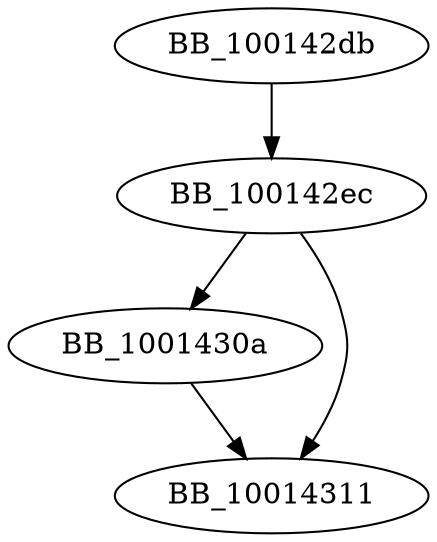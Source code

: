 DiGraph __isleadbyte_l{
BB_100142db->BB_100142ec
BB_100142ec->BB_1001430a
BB_100142ec->BB_10014311
BB_1001430a->BB_10014311
}

